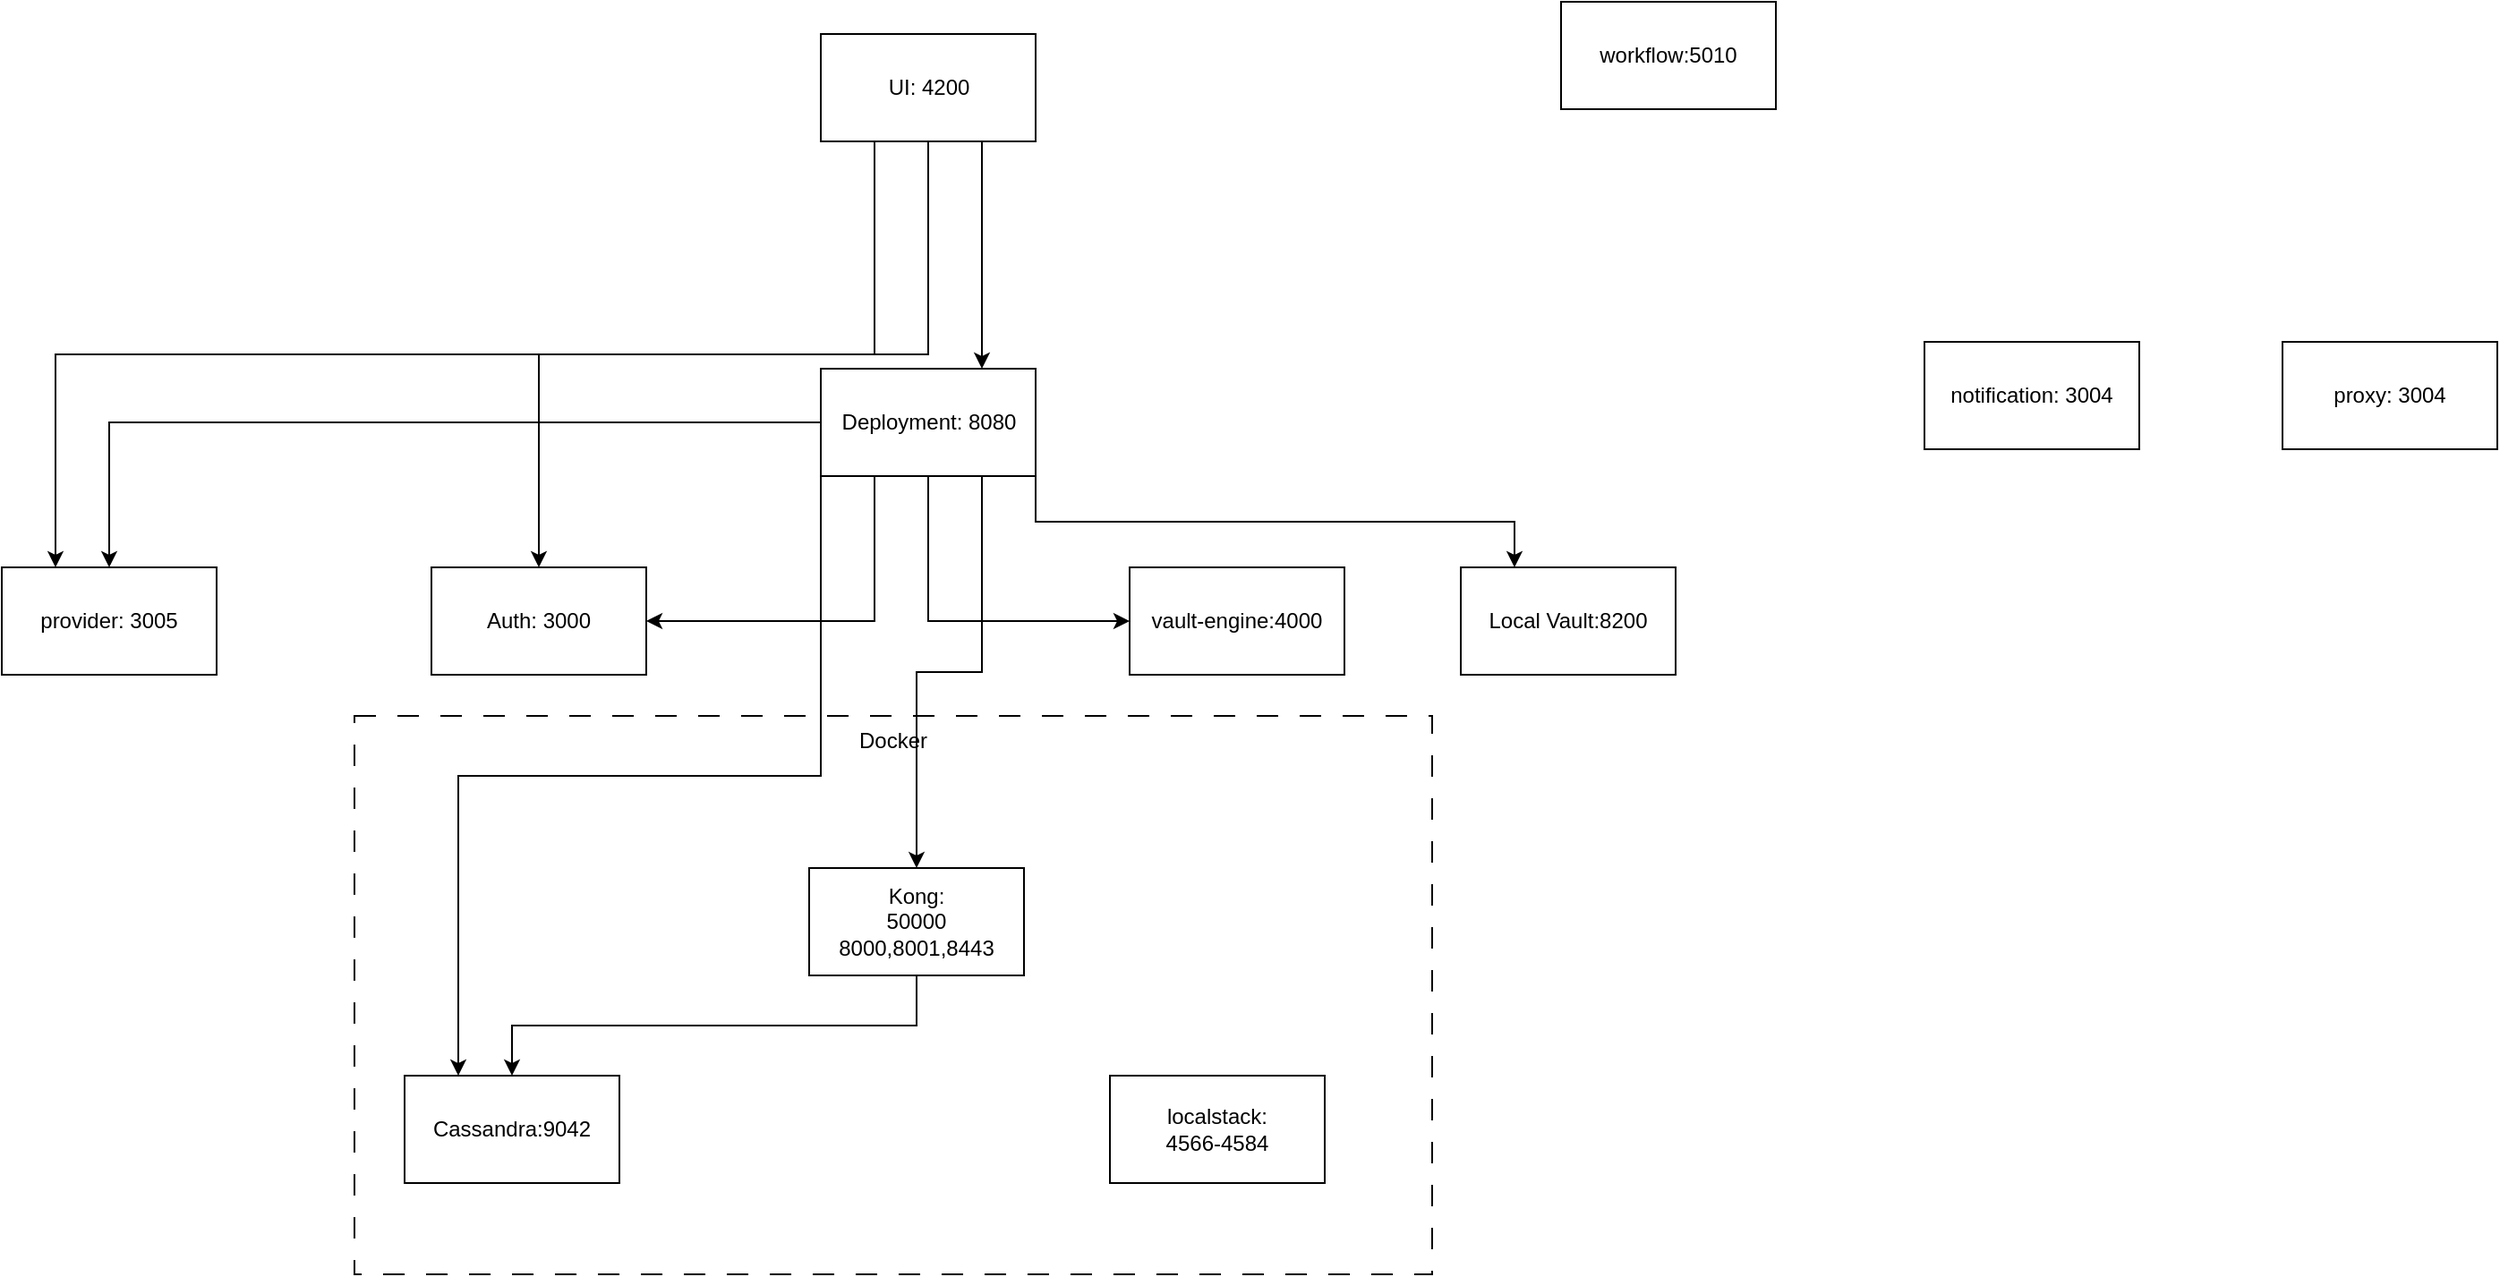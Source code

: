 <mxfile version="23.1.1" type="github">
  <diagram name="Page-1" id="tvGonhSXNFc2iGjc_Kjj">
    <mxGraphModel dx="2153" dy="1126" grid="0" gridSize="10" guides="1" tooltips="1" connect="1" arrows="1" fold="1" page="0" pageScale="1" pageWidth="827" pageHeight="1169" math="0" shadow="0">
      <root>
        <mxCell id="0" />
        <mxCell id="1" parent="0" />
        <mxCell id="odmFAWkidFLlXLWtKsm--1" value="Docker" style="rounded=0;whiteSpace=wrap;html=1;verticalAlign=top;dashed=1;dashPattern=12 12;" parent="1" vertex="1">
          <mxGeometry x="-61" y="655" width="602" height="312" as="geometry" />
        </mxCell>
        <mxCell id="odmFAWkidFLlXLWtKsm--2" value="Cassandra:9042" style="rounded=0;whiteSpace=wrap;html=1;" parent="1" vertex="1">
          <mxGeometry x="-33" y="856" width="120" height="60" as="geometry" />
        </mxCell>
        <mxCell id="odmFAWkidFLlXLWtKsm--8" style="edgeStyle=orthogonalEdgeStyle;rounded=0;orthogonalLoop=1;jettySize=auto;html=1;exitX=0.5;exitY=1;exitDx=0;exitDy=0;entryX=0.5;entryY=0;entryDx=0;entryDy=0;" parent="1" source="odmFAWkidFLlXLWtKsm--3" target="odmFAWkidFLlXLWtKsm--2" edge="1">
          <mxGeometry relative="1" as="geometry" />
        </mxCell>
        <mxCell id="odmFAWkidFLlXLWtKsm--3" value="Kong:&lt;br&gt;50000&lt;br&gt;8000,8001,8443" style="rounded=0;whiteSpace=wrap;html=1;" parent="1" vertex="1">
          <mxGeometry x="193" y="740" width="120" height="60" as="geometry" />
        </mxCell>
        <mxCell id="odmFAWkidFLlXLWtKsm--5" value="localstack:&lt;br&gt;4566-4584" style="rounded=0;whiteSpace=wrap;html=1;" parent="1" vertex="1">
          <mxGeometry x="361" y="856" width="120" height="60" as="geometry" />
        </mxCell>
        <mxCell id="odmFAWkidFLlXLWtKsm--9" value="Local Vault:8200" style="rounded=0;whiteSpace=wrap;html=1;" parent="1" vertex="1">
          <mxGeometry x="557" y="572" width="120" height="60" as="geometry" />
        </mxCell>
        <mxCell id="odmFAWkidFLlXLWtKsm--10" value="Auth: 3000" style="rounded=0;whiteSpace=wrap;html=1;" parent="1" vertex="1">
          <mxGeometry x="-18" y="572" width="120" height="60" as="geometry" />
        </mxCell>
        <mxCell id="odmFAWkidFLlXLWtKsm--11" value="vault-engine:4000" style="rounded=0;whiteSpace=wrap;html=1;" parent="1" vertex="1">
          <mxGeometry x="372" y="572" width="120" height="60" as="geometry" />
        </mxCell>
        <mxCell id="odmFAWkidFLlXLWtKsm--15" style="edgeStyle=orthogonalEdgeStyle;rounded=0;orthogonalLoop=1;jettySize=auto;html=1;exitX=0.25;exitY=1;exitDx=0;exitDy=0;entryX=1;entryY=0.5;entryDx=0;entryDy=0;" parent="1" source="odmFAWkidFLlXLWtKsm--12" target="odmFAWkidFLlXLWtKsm--10" edge="1">
          <mxGeometry relative="1" as="geometry" />
        </mxCell>
        <mxCell id="odmFAWkidFLlXLWtKsm--24" style="edgeStyle=orthogonalEdgeStyle;rounded=0;orthogonalLoop=1;jettySize=auto;html=1;exitX=0.5;exitY=1;exitDx=0;exitDy=0;entryX=0;entryY=0.5;entryDx=0;entryDy=0;" parent="1" source="odmFAWkidFLlXLWtKsm--12" target="odmFAWkidFLlXLWtKsm--11" edge="1">
          <mxGeometry relative="1" as="geometry" />
        </mxCell>
        <mxCell id="odmFAWkidFLlXLWtKsm--25" style="edgeStyle=orthogonalEdgeStyle;rounded=0;orthogonalLoop=1;jettySize=auto;html=1;exitX=0;exitY=1;exitDx=0;exitDy=0;entryX=0.25;entryY=0;entryDx=0;entryDy=0;" parent="1" source="odmFAWkidFLlXLWtKsm--12" target="odmFAWkidFLlXLWtKsm--2" edge="1">
          <mxGeometry relative="1" as="geometry" />
        </mxCell>
        <mxCell id="odmFAWkidFLlXLWtKsm--26" style="edgeStyle=orthogonalEdgeStyle;rounded=0;orthogonalLoop=1;jettySize=auto;html=1;exitX=0.75;exitY=1;exitDx=0;exitDy=0;" parent="1" source="odmFAWkidFLlXLWtKsm--12" target="odmFAWkidFLlXLWtKsm--3" edge="1">
          <mxGeometry relative="1" as="geometry" />
        </mxCell>
        <mxCell id="odmFAWkidFLlXLWtKsm--28" style="edgeStyle=orthogonalEdgeStyle;rounded=0;orthogonalLoop=1;jettySize=auto;html=1;exitX=0;exitY=0.5;exitDx=0;exitDy=0;entryX=0.5;entryY=0;entryDx=0;entryDy=0;" parent="1" source="odmFAWkidFLlXLWtKsm--12" target="odmFAWkidFLlXLWtKsm--18" edge="1">
          <mxGeometry relative="1" as="geometry" />
        </mxCell>
        <mxCell id="odmFAWkidFLlXLWtKsm--29" style="edgeStyle=orthogonalEdgeStyle;rounded=0;orthogonalLoop=1;jettySize=auto;html=1;exitX=1;exitY=1;exitDx=0;exitDy=0;entryX=0.25;entryY=0;entryDx=0;entryDy=0;" parent="1" source="odmFAWkidFLlXLWtKsm--12" target="odmFAWkidFLlXLWtKsm--9" edge="1">
          <mxGeometry relative="1" as="geometry" />
        </mxCell>
        <mxCell id="odmFAWkidFLlXLWtKsm--12" value="Deployment: 8080" style="rounded=0;whiteSpace=wrap;html=1;" parent="1" vertex="1">
          <mxGeometry x="199.5" y="461" width="120" height="60" as="geometry" />
        </mxCell>
        <mxCell id="odmFAWkidFLlXLWtKsm--16" style="edgeStyle=orthogonalEdgeStyle;rounded=0;orthogonalLoop=1;jettySize=auto;html=1;exitX=0.75;exitY=1;exitDx=0;exitDy=0;entryX=0.75;entryY=0;entryDx=0;entryDy=0;" parent="1" source="odmFAWkidFLlXLWtKsm--13" target="odmFAWkidFLlXLWtKsm--12" edge="1">
          <mxGeometry relative="1" as="geometry" />
        </mxCell>
        <mxCell id="odmFAWkidFLlXLWtKsm--27" style="edgeStyle=orthogonalEdgeStyle;rounded=0;orthogonalLoop=1;jettySize=auto;html=1;exitX=0.5;exitY=1;exitDx=0;exitDy=0;entryX=0.25;entryY=0;entryDx=0;entryDy=0;" parent="1" source="odmFAWkidFLlXLWtKsm--13" target="odmFAWkidFLlXLWtKsm--18" edge="1">
          <mxGeometry relative="1" as="geometry" />
        </mxCell>
        <mxCell id="odmFAWkidFLlXLWtKsm--30" style="edgeStyle=orthogonalEdgeStyle;rounded=0;orthogonalLoop=1;jettySize=auto;html=1;exitX=0.25;exitY=1;exitDx=0;exitDy=0;entryX=0.5;entryY=0;entryDx=0;entryDy=0;" parent="1" source="odmFAWkidFLlXLWtKsm--13" target="odmFAWkidFLlXLWtKsm--10" edge="1">
          <mxGeometry relative="1" as="geometry" />
        </mxCell>
        <mxCell id="odmFAWkidFLlXLWtKsm--13" value="UI: 4200" style="rounded=0;whiteSpace=wrap;html=1;" parent="1" vertex="1">
          <mxGeometry x="199.5" y="274" width="120" height="60" as="geometry" />
        </mxCell>
        <mxCell id="odmFAWkidFLlXLWtKsm--18" value="provider: 3005" style="rounded=0;whiteSpace=wrap;html=1;" parent="1" vertex="1">
          <mxGeometry x="-258" y="572" width="120" height="60" as="geometry" />
        </mxCell>
        <mxCell id="odmFAWkidFLlXLWtKsm--20" value="notification: 3004" style="rounded=0;whiteSpace=wrap;html=1;" parent="1" vertex="1">
          <mxGeometry x="816" y="446" width="120" height="60" as="geometry" />
        </mxCell>
        <mxCell id="odmFAWkidFLlXLWtKsm--22" value="proxy: 3004" style="rounded=0;whiteSpace=wrap;html=1;" parent="1" vertex="1">
          <mxGeometry x="1016" y="446" width="120" height="60" as="geometry" />
        </mxCell>
        <mxCell id="QyboiXCswWDYYWkQ-Who-1" value="workflow:5010" style="rounded=0;whiteSpace=wrap;html=1;" vertex="1" parent="1">
          <mxGeometry x="613" y="256" width="120" height="60" as="geometry" />
        </mxCell>
      </root>
    </mxGraphModel>
  </diagram>
</mxfile>
